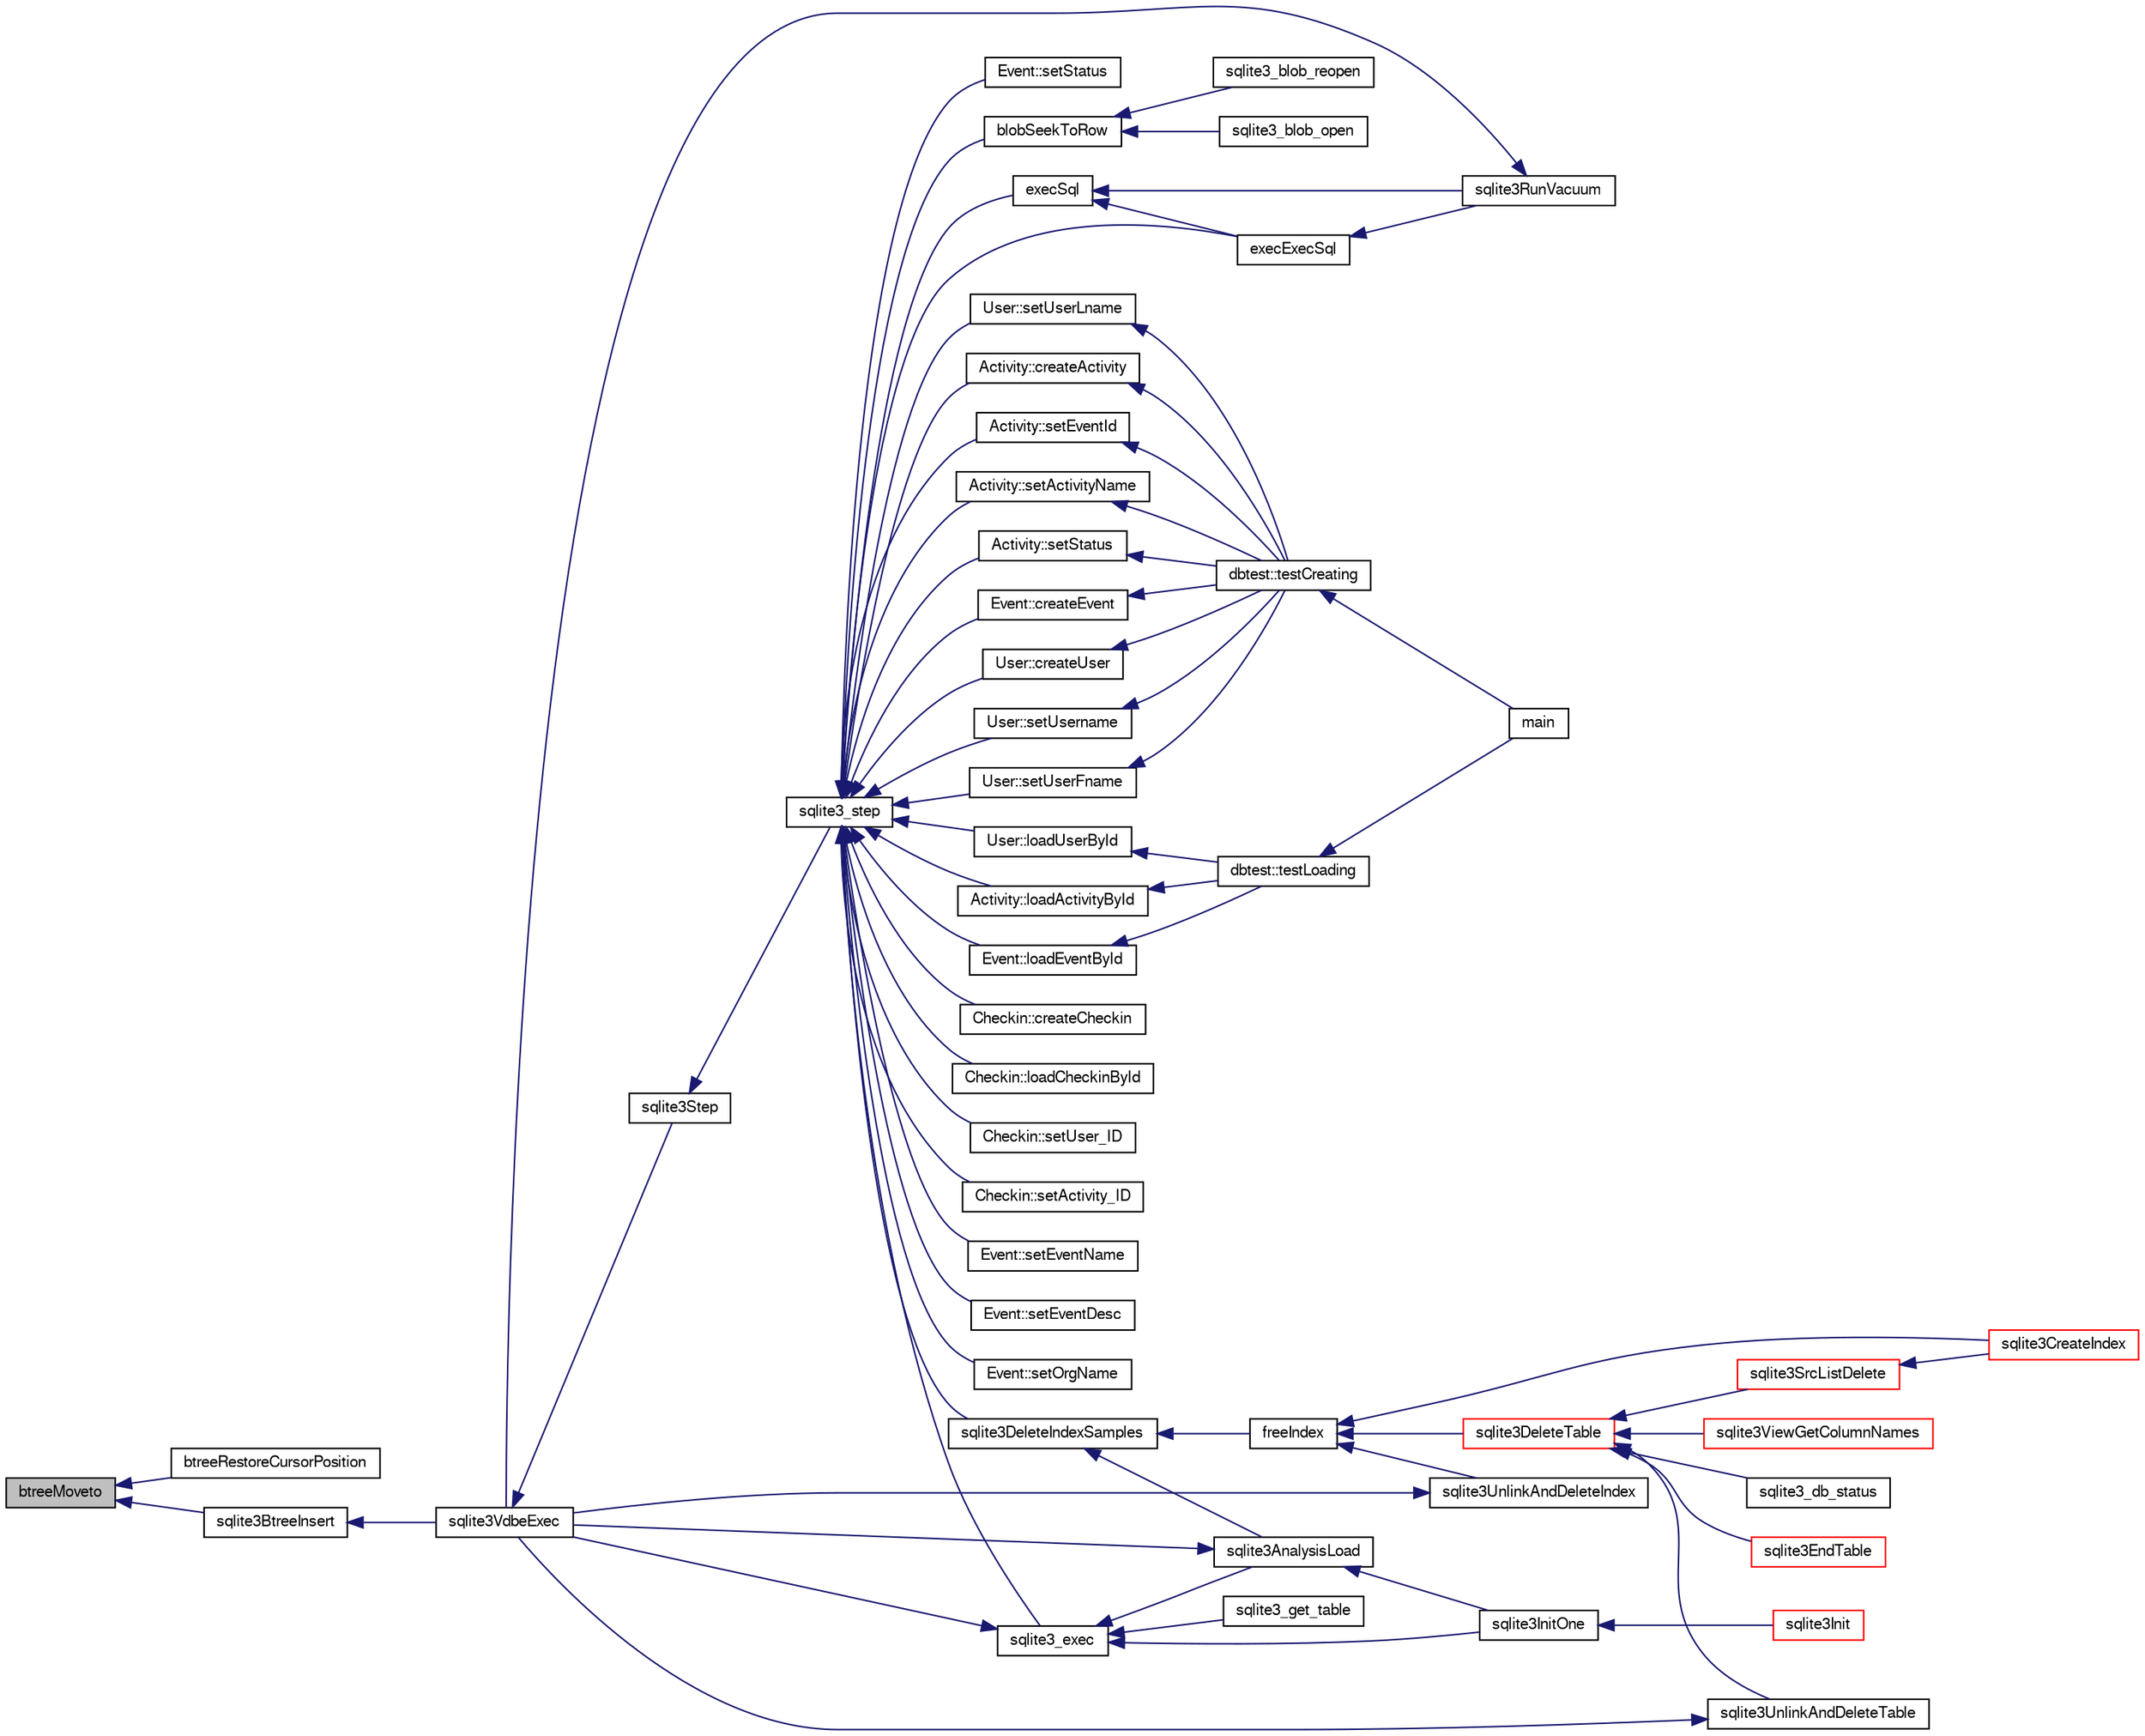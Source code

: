 digraph "btreeMoveto"
{
  edge [fontname="FreeSans",fontsize="10",labelfontname="FreeSans",labelfontsize="10"];
  node [fontname="FreeSans",fontsize="10",shape=record];
  rankdir="LR";
  Node28993 [label="btreeMoveto",height=0.2,width=0.4,color="black", fillcolor="grey75", style="filled", fontcolor="black"];
  Node28993 -> Node28994 [dir="back",color="midnightblue",fontsize="10",style="solid",fontname="FreeSans"];
  Node28994 [label="btreeRestoreCursorPosition",height=0.2,width=0.4,color="black", fillcolor="white", style="filled",URL="$sqlite3_8c.html#ac3fe093bc4fe5a20ac5d5cabf99e119a"];
  Node28993 -> Node28995 [dir="back",color="midnightblue",fontsize="10",style="solid",fontname="FreeSans"];
  Node28995 [label="sqlite3BtreeInsert",height=0.2,width=0.4,color="black", fillcolor="white", style="filled",URL="$sqlite3_8c.html#aa6c6b68ed28d38984e5fa329794d7f02"];
  Node28995 -> Node28996 [dir="back",color="midnightblue",fontsize="10",style="solid",fontname="FreeSans"];
  Node28996 [label="sqlite3VdbeExec",height=0.2,width=0.4,color="black", fillcolor="white", style="filled",URL="$sqlite3_8c.html#a8ce40a614bdc56719c4d642b1e4dfb21"];
  Node28996 -> Node28997 [dir="back",color="midnightblue",fontsize="10",style="solid",fontname="FreeSans"];
  Node28997 [label="sqlite3Step",height=0.2,width=0.4,color="black", fillcolor="white", style="filled",URL="$sqlite3_8c.html#a3f2872e873e2758a4beedad1d5113554"];
  Node28997 -> Node28998 [dir="back",color="midnightblue",fontsize="10",style="solid",fontname="FreeSans"];
  Node28998 [label="sqlite3_step",height=0.2,width=0.4,color="black", fillcolor="white", style="filled",URL="$sqlite3_8h.html#ac1e491ce36b7471eb28387f7d3c74334"];
  Node28998 -> Node28999 [dir="back",color="midnightblue",fontsize="10",style="solid",fontname="FreeSans"];
  Node28999 [label="Activity::createActivity",height=0.2,width=0.4,color="black", fillcolor="white", style="filled",URL="$classActivity.html#a813cc5e52c14ab49b39014c134e3425b"];
  Node28999 -> Node29000 [dir="back",color="midnightblue",fontsize="10",style="solid",fontname="FreeSans"];
  Node29000 [label="dbtest::testCreating",height=0.2,width=0.4,color="black", fillcolor="white", style="filled",URL="$classdbtest.html#a8193e88a7df657069c8a6bd09c8243b7"];
  Node29000 -> Node29001 [dir="back",color="midnightblue",fontsize="10",style="solid",fontname="FreeSans"];
  Node29001 [label="main",height=0.2,width=0.4,color="black", fillcolor="white", style="filled",URL="$test_8cpp.html#ae66f6b31b5ad750f1fe042a706a4e3d4"];
  Node28998 -> Node29002 [dir="back",color="midnightblue",fontsize="10",style="solid",fontname="FreeSans"];
  Node29002 [label="Activity::loadActivityById",height=0.2,width=0.4,color="black", fillcolor="white", style="filled",URL="$classActivity.html#abe4ffb4f08a47212ebf9013259d9e7fd"];
  Node29002 -> Node29003 [dir="back",color="midnightblue",fontsize="10",style="solid",fontname="FreeSans"];
  Node29003 [label="dbtest::testLoading",height=0.2,width=0.4,color="black", fillcolor="white", style="filled",URL="$classdbtest.html#a6f98d82a2c8e2b9040848763504ddae1"];
  Node29003 -> Node29001 [dir="back",color="midnightblue",fontsize="10",style="solid",fontname="FreeSans"];
  Node28998 -> Node29004 [dir="back",color="midnightblue",fontsize="10",style="solid",fontname="FreeSans"];
  Node29004 [label="Activity::setEventId",height=0.2,width=0.4,color="black", fillcolor="white", style="filled",URL="$classActivity.html#adb1d0fd0d08f473e068f0a4086bfa9ca"];
  Node29004 -> Node29000 [dir="back",color="midnightblue",fontsize="10",style="solid",fontname="FreeSans"];
  Node28998 -> Node29005 [dir="back",color="midnightblue",fontsize="10",style="solid",fontname="FreeSans"];
  Node29005 [label="Activity::setActivityName",height=0.2,width=0.4,color="black", fillcolor="white", style="filled",URL="$classActivity.html#a62dc3737b33915a36086f9dd26d16a81"];
  Node29005 -> Node29000 [dir="back",color="midnightblue",fontsize="10",style="solid",fontname="FreeSans"];
  Node28998 -> Node29006 [dir="back",color="midnightblue",fontsize="10",style="solid",fontname="FreeSans"];
  Node29006 [label="Activity::setStatus",height=0.2,width=0.4,color="black", fillcolor="white", style="filled",URL="$classActivity.html#af618135a7738f4d2a7ee147a8ef912ea"];
  Node29006 -> Node29000 [dir="back",color="midnightblue",fontsize="10",style="solid",fontname="FreeSans"];
  Node28998 -> Node29007 [dir="back",color="midnightblue",fontsize="10",style="solid",fontname="FreeSans"];
  Node29007 [label="Checkin::createCheckin",height=0.2,width=0.4,color="black", fillcolor="white", style="filled",URL="$classCheckin.html#a4e40acdf7fff0e607f6de4f24f3a163c"];
  Node28998 -> Node29008 [dir="back",color="midnightblue",fontsize="10",style="solid",fontname="FreeSans"];
  Node29008 [label="Checkin::loadCheckinById",height=0.2,width=0.4,color="black", fillcolor="white", style="filled",URL="$classCheckin.html#a3461f70ea6c68475225f2a07f78a21e0"];
  Node28998 -> Node29009 [dir="back",color="midnightblue",fontsize="10",style="solid",fontname="FreeSans"];
  Node29009 [label="Checkin::setUser_ID",height=0.2,width=0.4,color="black", fillcolor="white", style="filled",URL="$classCheckin.html#a76ab640f4f912876dbebf183db5359c6"];
  Node28998 -> Node29010 [dir="back",color="midnightblue",fontsize="10",style="solid",fontname="FreeSans"];
  Node29010 [label="Checkin::setActivity_ID",height=0.2,width=0.4,color="black", fillcolor="white", style="filled",URL="$classCheckin.html#ab2ff3ec2604ec73a42af25874a00b232"];
  Node28998 -> Node29011 [dir="back",color="midnightblue",fontsize="10",style="solid",fontname="FreeSans"];
  Node29011 [label="Event::createEvent",height=0.2,width=0.4,color="black", fillcolor="white", style="filled",URL="$classEvent.html#a77adb9f4a46ffb32c2d931f0691f5903"];
  Node29011 -> Node29000 [dir="back",color="midnightblue",fontsize="10",style="solid",fontname="FreeSans"];
  Node28998 -> Node29012 [dir="back",color="midnightblue",fontsize="10",style="solid",fontname="FreeSans"];
  Node29012 [label="Event::loadEventById",height=0.2,width=0.4,color="black", fillcolor="white", style="filled",URL="$classEvent.html#afa66cea33f722dbeecb69cc98fdea055"];
  Node29012 -> Node29003 [dir="back",color="midnightblue",fontsize="10",style="solid",fontname="FreeSans"];
  Node28998 -> Node29013 [dir="back",color="midnightblue",fontsize="10",style="solid",fontname="FreeSans"];
  Node29013 [label="Event::setEventName",height=0.2,width=0.4,color="black", fillcolor="white", style="filled",URL="$classEvent.html#a10596b6ca077df05184e30d62b08729d"];
  Node28998 -> Node29014 [dir="back",color="midnightblue",fontsize="10",style="solid",fontname="FreeSans"];
  Node29014 [label="Event::setEventDesc",height=0.2,width=0.4,color="black", fillcolor="white", style="filled",URL="$classEvent.html#ae36b8377dcae792f1c5c4726024c981b"];
  Node28998 -> Node29015 [dir="back",color="midnightblue",fontsize="10",style="solid",fontname="FreeSans"];
  Node29015 [label="Event::setOrgName",height=0.2,width=0.4,color="black", fillcolor="white", style="filled",URL="$classEvent.html#a19aac0f776bd764563a54977656cf680"];
  Node28998 -> Node29016 [dir="back",color="midnightblue",fontsize="10",style="solid",fontname="FreeSans"];
  Node29016 [label="Event::setStatus",height=0.2,width=0.4,color="black", fillcolor="white", style="filled",URL="$classEvent.html#ab0a6b9285af0f4172eb841e2b80f8972"];
  Node28998 -> Node29017 [dir="back",color="midnightblue",fontsize="10",style="solid",fontname="FreeSans"];
  Node29017 [label="blobSeekToRow",height=0.2,width=0.4,color="black", fillcolor="white", style="filled",URL="$sqlite3_8c.html#afff57e13332b98c8a44a7cebe38962ab"];
  Node29017 -> Node29018 [dir="back",color="midnightblue",fontsize="10",style="solid",fontname="FreeSans"];
  Node29018 [label="sqlite3_blob_open",height=0.2,width=0.4,color="black", fillcolor="white", style="filled",URL="$sqlite3_8h.html#adb8ad839a5bdd62a43785132bc7dd518"];
  Node29017 -> Node29019 [dir="back",color="midnightblue",fontsize="10",style="solid",fontname="FreeSans"];
  Node29019 [label="sqlite3_blob_reopen",height=0.2,width=0.4,color="black", fillcolor="white", style="filled",URL="$sqlite3_8h.html#abc77c24fdc0150138490359a94360f7e"];
  Node28998 -> Node29020 [dir="back",color="midnightblue",fontsize="10",style="solid",fontname="FreeSans"];
  Node29020 [label="sqlite3DeleteIndexSamples",height=0.2,width=0.4,color="black", fillcolor="white", style="filled",URL="$sqlite3_8c.html#aaeda0302fbf61397ec009f65bed047ef"];
  Node29020 -> Node29021 [dir="back",color="midnightblue",fontsize="10",style="solid",fontname="FreeSans"];
  Node29021 [label="sqlite3AnalysisLoad",height=0.2,width=0.4,color="black", fillcolor="white", style="filled",URL="$sqlite3_8c.html#a48a2301c27e1d3d68708b9b8761b5a01"];
  Node29021 -> Node28996 [dir="back",color="midnightblue",fontsize="10",style="solid",fontname="FreeSans"];
  Node29021 -> Node29022 [dir="back",color="midnightblue",fontsize="10",style="solid",fontname="FreeSans"];
  Node29022 [label="sqlite3InitOne",height=0.2,width=0.4,color="black", fillcolor="white", style="filled",URL="$sqlite3_8c.html#ac4318b25df65269906b0379251fe9b85"];
  Node29022 -> Node29023 [dir="back",color="midnightblue",fontsize="10",style="solid",fontname="FreeSans"];
  Node29023 [label="sqlite3Init",height=0.2,width=0.4,color="red", fillcolor="white", style="filled",URL="$sqlite3_8c.html#aed74e3dc765631a833f522f425ff5a48"];
  Node29020 -> Node29123 [dir="back",color="midnightblue",fontsize="10",style="solid",fontname="FreeSans"];
  Node29123 [label="freeIndex",height=0.2,width=0.4,color="black", fillcolor="white", style="filled",URL="$sqlite3_8c.html#a00907c99c18d5bcb9d0b38c077146c31"];
  Node29123 -> Node29124 [dir="back",color="midnightblue",fontsize="10",style="solid",fontname="FreeSans"];
  Node29124 [label="sqlite3UnlinkAndDeleteIndex",height=0.2,width=0.4,color="black", fillcolor="white", style="filled",URL="$sqlite3_8c.html#a889f2dcb438c56db37a6d61e9f25e244"];
  Node29124 -> Node28996 [dir="back",color="midnightblue",fontsize="10",style="solid",fontname="FreeSans"];
  Node29123 -> Node29125 [dir="back",color="midnightblue",fontsize="10",style="solid",fontname="FreeSans"];
  Node29125 [label="sqlite3DeleteTable",height=0.2,width=0.4,color="red", fillcolor="white", style="filled",URL="$sqlite3_8c.html#a7fd3d507375a381a3807f92735318973"];
  Node29125 -> Node29126 [dir="back",color="midnightblue",fontsize="10",style="solid",fontname="FreeSans"];
  Node29126 [label="sqlite3_db_status",height=0.2,width=0.4,color="black", fillcolor="white", style="filled",URL="$sqlite3_8h.html#ab64e8333313ee2e44116842711818940"];
  Node29125 -> Node29127 [dir="back",color="midnightblue",fontsize="10",style="solid",fontname="FreeSans"];
  Node29127 [label="sqlite3UnlinkAndDeleteTable",height=0.2,width=0.4,color="black", fillcolor="white", style="filled",URL="$sqlite3_8c.html#a9733677716a49de464f86fff164e9a1b"];
  Node29127 -> Node28996 [dir="back",color="midnightblue",fontsize="10",style="solid",fontname="FreeSans"];
  Node29125 -> Node29038 [dir="back",color="midnightblue",fontsize="10",style="solid",fontname="FreeSans"];
  Node29038 [label="sqlite3EndTable",height=0.2,width=0.4,color="red", fillcolor="white", style="filled",URL="$sqlite3_8c.html#a7b5f2c66c0f0b6f819d970ca389768b0"];
  Node29125 -> Node29073 [dir="back",color="midnightblue",fontsize="10",style="solid",fontname="FreeSans"];
  Node29073 [label="sqlite3ViewGetColumnNames",height=0.2,width=0.4,color="red", fillcolor="white", style="filled",URL="$sqlite3_8c.html#aebc7cd8d9e2bd174ae0a60363d3f6ce8"];
  Node29125 -> Node29128 [dir="back",color="midnightblue",fontsize="10",style="solid",fontname="FreeSans"];
  Node29128 [label="sqlite3SrcListDelete",height=0.2,width=0.4,color="red", fillcolor="white", style="filled",URL="$sqlite3_8c.html#acc250a3e5e7fd8889a16a9f28e3e7312"];
  Node29128 -> Node29035 [dir="back",color="midnightblue",fontsize="10",style="solid",fontname="FreeSans"];
  Node29035 [label="sqlite3CreateIndex",height=0.2,width=0.4,color="red", fillcolor="white", style="filled",URL="$sqlite3_8c.html#a8dbe5e590ab6c58a8c45f34f7c81e825"];
  Node29123 -> Node29035 [dir="back",color="midnightblue",fontsize="10",style="solid",fontname="FreeSans"];
  Node28998 -> Node29189 [dir="back",color="midnightblue",fontsize="10",style="solid",fontname="FreeSans"];
  Node29189 [label="sqlite3_exec",height=0.2,width=0.4,color="black", fillcolor="white", style="filled",URL="$sqlite3_8h.html#a97487ec8150e0bcc8fa392ab8f0e24db"];
  Node29189 -> Node28996 [dir="back",color="midnightblue",fontsize="10",style="solid",fontname="FreeSans"];
  Node29189 -> Node29021 [dir="back",color="midnightblue",fontsize="10",style="solid",fontname="FreeSans"];
  Node29189 -> Node29022 [dir="back",color="midnightblue",fontsize="10",style="solid",fontname="FreeSans"];
  Node29189 -> Node29190 [dir="back",color="midnightblue",fontsize="10",style="solid",fontname="FreeSans"];
  Node29190 [label="sqlite3_get_table",height=0.2,width=0.4,color="black", fillcolor="white", style="filled",URL="$sqlite3_8h.html#a5effeac4e12df57beaa35c5be1f61579"];
  Node28998 -> Node29180 [dir="back",color="midnightblue",fontsize="10",style="solid",fontname="FreeSans"];
  Node29180 [label="execSql",height=0.2,width=0.4,color="black", fillcolor="white", style="filled",URL="$sqlite3_8c.html#a7d16651b98a110662f4c265eff0246cb"];
  Node29180 -> Node29181 [dir="back",color="midnightblue",fontsize="10",style="solid",fontname="FreeSans"];
  Node29181 [label="execExecSql",height=0.2,width=0.4,color="black", fillcolor="white", style="filled",URL="$sqlite3_8c.html#ac1be09a6c047f21133d16378d301e0d4"];
  Node29181 -> Node29182 [dir="back",color="midnightblue",fontsize="10",style="solid",fontname="FreeSans"];
  Node29182 [label="sqlite3RunVacuum",height=0.2,width=0.4,color="black", fillcolor="white", style="filled",URL="$sqlite3_8c.html#a5e83ddc7b3e7e8e79ad5d1fc92de1d2f"];
  Node29182 -> Node28996 [dir="back",color="midnightblue",fontsize="10",style="solid",fontname="FreeSans"];
  Node29180 -> Node29182 [dir="back",color="midnightblue",fontsize="10",style="solid",fontname="FreeSans"];
  Node28998 -> Node29181 [dir="back",color="midnightblue",fontsize="10",style="solid",fontname="FreeSans"];
  Node28998 -> Node29183 [dir="back",color="midnightblue",fontsize="10",style="solid",fontname="FreeSans"];
  Node29183 [label="User::createUser",height=0.2,width=0.4,color="black", fillcolor="white", style="filled",URL="$classUser.html#a22ed673939e8cc0a136130b809bba513"];
  Node29183 -> Node29000 [dir="back",color="midnightblue",fontsize="10",style="solid",fontname="FreeSans"];
  Node28998 -> Node29184 [dir="back",color="midnightblue",fontsize="10",style="solid",fontname="FreeSans"];
  Node29184 [label="User::loadUserById",height=0.2,width=0.4,color="black", fillcolor="white", style="filled",URL="$classUser.html#a863377665b7fb83c5547dcf9727f5092"];
  Node29184 -> Node29003 [dir="back",color="midnightblue",fontsize="10",style="solid",fontname="FreeSans"];
  Node28998 -> Node29185 [dir="back",color="midnightblue",fontsize="10",style="solid",fontname="FreeSans"];
  Node29185 [label="User::setUsername",height=0.2,width=0.4,color="black", fillcolor="white", style="filled",URL="$classUser.html#aa0497022a136cb78de785b0a39ae60b1"];
  Node29185 -> Node29000 [dir="back",color="midnightblue",fontsize="10",style="solid",fontname="FreeSans"];
  Node28998 -> Node29186 [dir="back",color="midnightblue",fontsize="10",style="solid",fontname="FreeSans"];
  Node29186 [label="User::setUserFname",height=0.2,width=0.4,color="black", fillcolor="white", style="filled",URL="$classUser.html#a72657eb55cd0ca437b4841a43f19912f"];
  Node29186 -> Node29000 [dir="back",color="midnightblue",fontsize="10",style="solid",fontname="FreeSans"];
  Node28998 -> Node29187 [dir="back",color="midnightblue",fontsize="10",style="solid",fontname="FreeSans"];
  Node29187 [label="User::setUserLname",height=0.2,width=0.4,color="black", fillcolor="white", style="filled",URL="$classUser.html#aa25973387e5afe1aa6f60dd6545e33b5"];
  Node29187 -> Node29000 [dir="back",color="midnightblue",fontsize="10",style="solid",fontname="FreeSans"];
}
